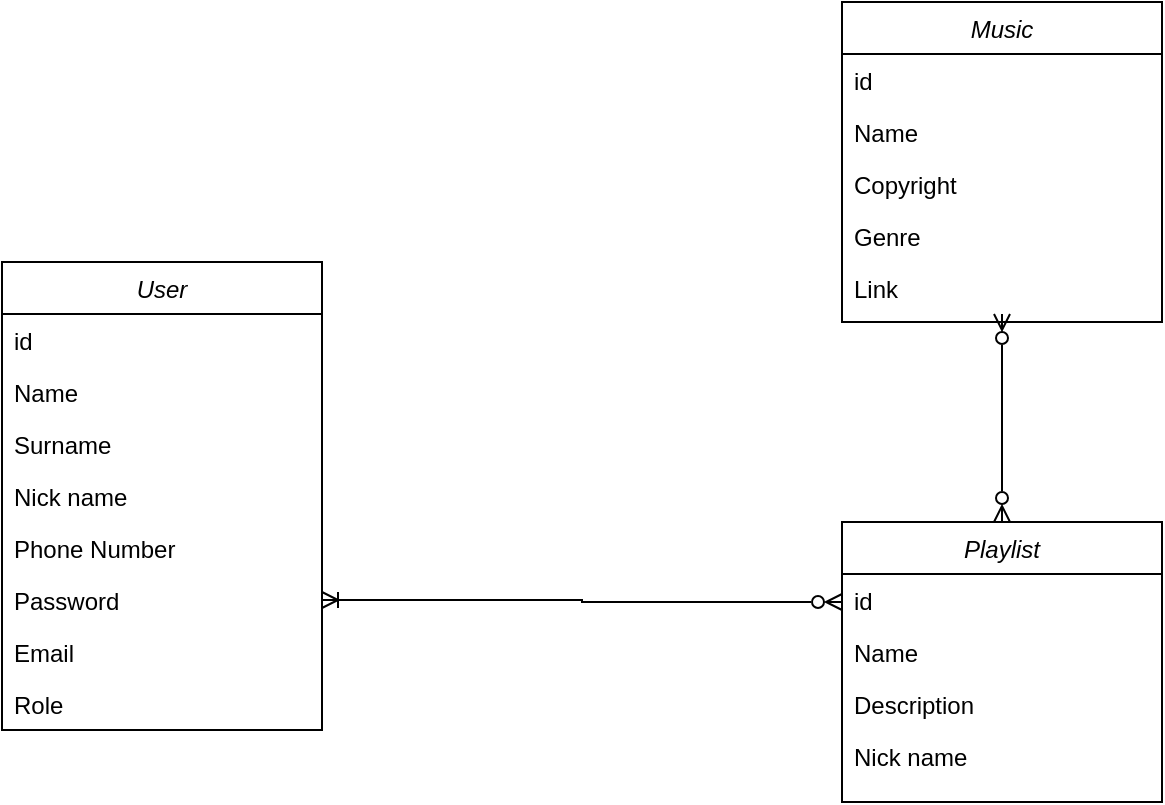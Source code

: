 <mxfile version="20.8.16" type="device"><diagram name="Страница 1" id="-UnALLdE2gAAT2YYEj0a"><mxGraphModel dx="780" dy="1711" grid="1" gridSize="10" guides="1" tooltips="1" connect="1" arrows="1" fold="1" page="1" pageScale="1" pageWidth="827" pageHeight="1169" math="0" shadow="0"><root><mxCell id="0"/><mxCell id="1" parent="0"/><mxCell id="ahEKAVpda-qV39iau94F-1" value="User" style="swimlane;fontStyle=2;align=center;verticalAlign=top;childLayout=stackLayout;horizontal=1;startSize=26;horizontalStack=0;resizeParent=1;resizeLast=0;collapsible=1;marginBottom=0;rounded=0;shadow=0;strokeWidth=1;" vertex="1" parent="1"><mxGeometry x="120" y="120" width="160" height="234" as="geometry"><mxRectangle x="230" y="140" width="160" height="26" as="alternateBounds"/></mxGeometry></mxCell><mxCell id="ahEKAVpda-qV39iau94F-2" value="id" style="text;align=left;verticalAlign=top;spacingLeft=4;spacingRight=4;overflow=hidden;rotatable=0;points=[[0,0.5],[1,0.5]];portConstraint=eastwest;rounded=0;shadow=0;html=0;" vertex="1" parent="ahEKAVpda-qV39iau94F-1"><mxGeometry y="26" width="160" height="26" as="geometry"/></mxCell><mxCell id="ahEKAVpda-qV39iau94F-3" value="Name" style="text;align=left;verticalAlign=top;spacingLeft=4;spacingRight=4;overflow=hidden;rotatable=0;points=[[0,0.5],[1,0.5]];portConstraint=eastwest;" vertex="1" parent="ahEKAVpda-qV39iau94F-1"><mxGeometry y="52" width="160" height="26" as="geometry"/></mxCell><mxCell id="ahEKAVpda-qV39iau94F-4" value="Surname&#10;" style="text;align=left;verticalAlign=top;spacingLeft=4;spacingRight=4;overflow=hidden;rotatable=0;points=[[0,0.5],[1,0.5]];portConstraint=eastwest;rounded=0;shadow=0;html=0;" vertex="1" parent="ahEKAVpda-qV39iau94F-1"><mxGeometry y="78" width="160" height="26" as="geometry"/></mxCell><mxCell id="ahEKAVpda-qV39iau94F-5" value="Nick name" style="text;align=left;verticalAlign=top;spacingLeft=4;spacingRight=4;overflow=hidden;rotatable=0;points=[[0,0.5],[1,0.5]];portConstraint=eastwest;rounded=0;shadow=0;html=0;" vertex="1" parent="ahEKAVpda-qV39iau94F-1"><mxGeometry y="104" width="160" height="26" as="geometry"/></mxCell><mxCell id="ahEKAVpda-qV39iau94F-7" value="Phone Number" style="text;align=left;verticalAlign=top;spacingLeft=4;spacingRight=4;overflow=hidden;rotatable=0;points=[[0,0.5],[1,0.5]];portConstraint=eastwest;rounded=0;shadow=0;html=0;" vertex="1" parent="ahEKAVpda-qV39iau94F-1"><mxGeometry y="130" width="160" height="26" as="geometry"/></mxCell><mxCell id="ahEKAVpda-qV39iau94F-6" value="Password&#10;" style="text;align=left;verticalAlign=top;spacingLeft=4;spacingRight=4;overflow=hidden;rotatable=0;points=[[0,0.5],[1,0.5]];portConstraint=eastwest;rounded=0;shadow=0;html=0;" vertex="1" parent="ahEKAVpda-qV39iau94F-1"><mxGeometry y="156" width="160" height="26" as="geometry"/></mxCell><mxCell id="ahEKAVpda-qV39iau94F-8" value="Email" style="text;align=left;verticalAlign=top;spacingLeft=4;spacingRight=4;overflow=hidden;rotatable=0;points=[[0,0.5],[1,0.5]];portConstraint=eastwest;rounded=0;shadow=0;html=0;" vertex="1" parent="ahEKAVpda-qV39iau94F-1"><mxGeometry y="182" width="160" height="26" as="geometry"/></mxCell><mxCell id="ahEKAVpda-qV39iau94F-9" value="Role" style="text;align=left;verticalAlign=top;spacingLeft=4;spacingRight=4;overflow=hidden;rotatable=0;points=[[0,0.5],[1,0.5]];portConstraint=eastwest;rounded=0;shadow=0;html=0;" vertex="1" parent="ahEKAVpda-qV39iau94F-1"><mxGeometry y="208" width="160" height="26" as="geometry"/></mxCell><mxCell id="ahEKAVpda-qV39iau94F-10" value="Music" style="swimlane;fontStyle=2;align=center;verticalAlign=top;childLayout=stackLayout;horizontal=1;startSize=26;horizontalStack=0;resizeParent=1;resizeLast=0;collapsible=1;marginBottom=0;rounded=0;shadow=0;strokeWidth=1;" vertex="1" parent="1"><mxGeometry x="540" y="-10" width="160" height="160" as="geometry"><mxRectangle x="230" y="140" width="160" height="26" as="alternateBounds"/></mxGeometry></mxCell><mxCell id="ahEKAVpda-qV39iau94F-11" value="id" style="text;align=left;verticalAlign=top;spacingLeft=4;spacingRight=4;overflow=hidden;rotatable=0;points=[[0,0.5],[1,0.5]];portConstraint=eastwest;rounded=0;shadow=0;html=0;" vertex="1" parent="ahEKAVpda-qV39iau94F-10"><mxGeometry y="26" width="160" height="26" as="geometry"/></mxCell><mxCell id="ahEKAVpda-qV39iau94F-12" value="Name" style="text;align=left;verticalAlign=top;spacingLeft=4;spacingRight=4;overflow=hidden;rotatable=0;points=[[0,0.5],[1,0.5]];portConstraint=eastwest;" vertex="1" parent="ahEKAVpda-qV39iau94F-10"><mxGeometry y="52" width="160" height="26" as="geometry"/></mxCell><mxCell id="ahEKAVpda-qV39iau94F-13" value="Copyright" style="text;align=left;verticalAlign=top;spacingLeft=4;spacingRight=4;overflow=hidden;rotatable=0;points=[[0,0.5],[1,0.5]];portConstraint=eastwest;rounded=0;shadow=0;html=0;" vertex="1" parent="ahEKAVpda-qV39iau94F-10"><mxGeometry y="78" width="160" height="26" as="geometry"/></mxCell><mxCell id="ahEKAVpda-qV39iau94F-14" value="Genre" style="text;align=left;verticalAlign=top;spacingLeft=4;spacingRight=4;overflow=hidden;rotatable=0;points=[[0,0.5],[1,0.5]];portConstraint=eastwest;rounded=0;shadow=0;html=0;" vertex="1" parent="ahEKAVpda-qV39iau94F-10"><mxGeometry y="104" width="160" height="26" as="geometry"/></mxCell><mxCell id="ahEKAVpda-qV39iau94F-20" value="Link" style="text;align=left;verticalAlign=top;spacingLeft=4;spacingRight=4;overflow=hidden;rotatable=0;points=[[0,0.5],[1,0.5]];portConstraint=eastwest;rounded=0;shadow=0;html=0;" vertex="1" parent="ahEKAVpda-qV39iau94F-10"><mxGeometry y="130" width="160" height="26" as="geometry"/></mxCell><mxCell id="ahEKAVpda-qV39iau94F-32" value="" style="edgeStyle=orthogonalEdgeStyle;rounded=0;orthogonalLoop=1;jettySize=auto;html=1;startArrow=ERzeroToMany;startFill=0;endArrow=ERzeroToMany;endFill=0;" edge="1" parent="1" source="ahEKAVpda-qV39iau94F-22" target="ahEKAVpda-qV39iau94F-20"><mxGeometry relative="1" as="geometry"><Array as="points"><mxPoint x="620" y="170"/><mxPoint x="620" y="170"/></Array></mxGeometry></mxCell><mxCell id="ahEKAVpda-qV39iau94F-22" value="Playlist" style="swimlane;fontStyle=2;align=center;verticalAlign=top;childLayout=stackLayout;horizontal=1;startSize=26;horizontalStack=0;resizeParent=1;resizeLast=0;collapsible=1;marginBottom=0;rounded=0;shadow=0;strokeWidth=1;" vertex="1" parent="1"><mxGeometry x="540" y="250" width="160" height="140" as="geometry"><mxRectangle x="230" y="140" width="160" height="26" as="alternateBounds"/></mxGeometry></mxCell><mxCell id="ahEKAVpda-qV39iau94F-23" value="id" style="text;align=left;verticalAlign=top;spacingLeft=4;spacingRight=4;overflow=hidden;rotatable=0;points=[[0,0.5],[1,0.5]];portConstraint=eastwest;rounded=0;shadow=0;html=0;" vertex="1" parent="ahEKAVpda-qV39iau94F-22"><mxGeometry y="26" width="160" height="26" as="geometry"/></mxCell><mxCell id="ahEKAVpda-qV39iau94F-24" value="Name" style="text;align=left;verticalAlign=top;spacingLeft=4;spacingRight=4;overflow=hidden;rotatable=0;points=[[0,0.5],[1,0.5]];portConstraint=eastwest;" vertex="1" parent="ahEKAVpda-qV39iau94F-22"><mxGeometry y="52" width="160" height="26" as="geometry"/></mxCell><mxCell id="ahEKAVpda-qV39iau94F-25" value="Description" style="text;align=left;verticalAlign=top;spacingLeft=4;spacingRight=4;overflow=hidden;rotatable=0;points=[[0,0.5],[1,0.5]];portConstraint=eastwest;rounded=0;shadow=0;html=0;" vertex="1" parent="ahEKAVpda-qV39iau94F-22"><mxGeometry y="78" width="160" height="26" as="geometry"/></mxCell><mxCell id="ahEKAVpda-qV39iau94F-26" value="Nick name" style="text;align=left;verticalAlign=top;spacingLeft=4;spacingRight=4;overflow=hidden;rotatable=0;points=[[0,0.5],[1,0.5]];portConstraint=eastwest;rounded=0;shadow=0;html=0;" vertex="1" parent="ahEKAVpda-qV39iau94F-22"><mxGeometry y="104" width="160" height="26" as="geometry"/></mxCell><mxCell id="ahEKAVpda-qV39iau94F-33" style="edgeStyle=orthogonalEdgeStyle;rounded=0;orthogonalLoop=1;jettySize=auto;html=1;startArrow=ERoneToMany;startFill=0;endArrow=ERzeroToMany;endFill=0;" edge="1" parent="1" source="ahEKAVpda-qV39iau94F-6"><mxGeometry relative="1" as="geometry"><mxPoint x="540" y="290" as="targetPoint"/><Array as="points"><mxPoint x="410" y="289"/><mxPoint x="410" y="290"/><mxPoint x="540" y="290"/></Array></mxGeometry></mxCell></root></mxGraphModel></diagram></mxfile>